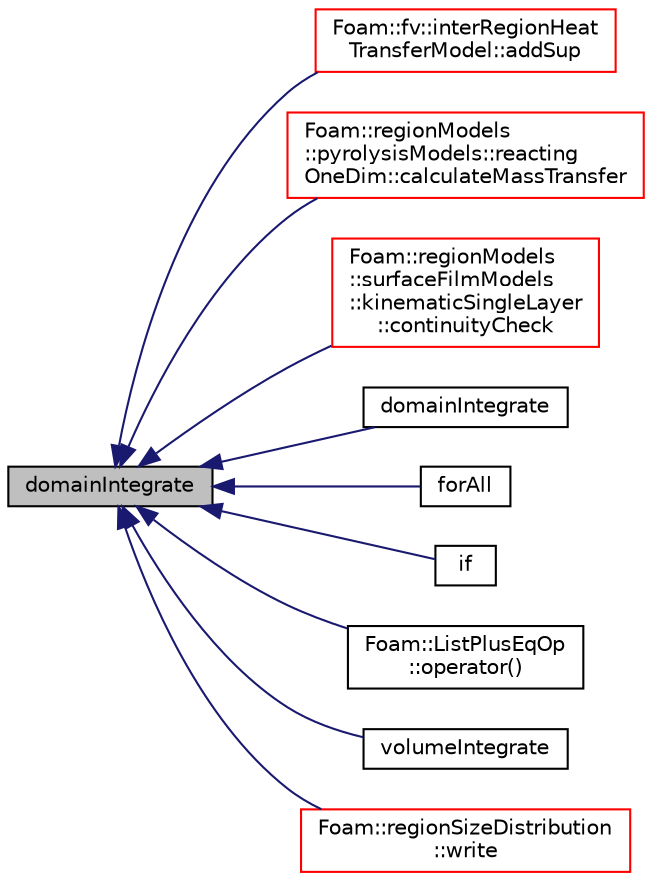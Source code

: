 digraph "domainIntegrate"
{
  bgcolor="transparent";
  edge [fontname="Helvetica",fontsize="10",labelfontname="Helvetica",labelfontsize="10"];
  node [fontname="Helvetica",fontsize="10",shape=record];
  rankdir="LR";
  Node1 [label="domainIntegrate",height=0.2,width=0.4,color="black", fillcolor="grey75", style="filled", fontcolor="black"];
  Node1 -> Node2 [dir="back",color="midnightblue",fontsize="10",style="solid",fontname="Helvetica"];
  Node2 [label="Foam::fv::interRegionHeat\lTransferModel::addSup",height=0.2,width=0.4,color="red",URL="$a01165.html#a9c3a3fc9e70c143a42b667f4c9485ec3",tooltip="Source term to energy equation. "];
  Node1 -> Node3 [dir="back",color="midnightblue",fontsize="10",style="solid",fontname="Helvetica"];
  Node3 [label="Foam::regionModels\l::pyrolysisModels::reacting\lOneDim::calculateMassTransfer",height=0.2,width=0.4,color="red",URL="$a02095.html#aebd682c7a3b4af9a49c23c154d966dde",tooltip="Mass check. "];
  Node1 -> Node4 [dir="back",color="midnightblue",fontsize="10",style="solid",fontname="Helvetica"];
  Node4 [label="Foam::regionModels\l::surfaceFilmModels\l::kinematicSingleLayer\l::continuityCheck",height=0.2,width=0.4,color="red",URL="$a01239.html#a14bd3e6eaad50b584cfdb55cb6ab073e",tooltip="Continuity check. "];
  Node1 -> Node5 [dir="back",color="midnightblue",fontsize="10",style="solid",fontname="Helvetica"];
  Node5 [label="domainIntegrate",height=0.2,width=0.4,color="black",URL="$a10792.html#a251688db7c2c730de4629a6d549a25d4"];
  Node1 -> Node6 [dir="back",color="midnightblue",fontsize="10",style="solid",fontname="Helvetica"];
  Node6 [label="forAll",height=0.2,width=0.4,color="black",URL="$a03208.html#a9355a38e2751fb0aed092ab612f7a29f"];
  Node1 -> Node7 [dir="back",color="midnightblue",fontsize="10",style="solid",fontname="Helvetica"];
  Node7 [label="if",height=0.2,width=0.4,color="black",URL="$a02946.html#a83c95858e499c38024ce09de13ca697a"];
  Node1 -> Node8 [dir="back",color="midnightblue",fontsize="10",style="solid",fontname="Helvetica"];
  Node8 [label="Foam::ListPlusEqOp\l::operator()",height=0.2,width=0.4,color="black",URL="$a01369.html#a93d7f04ce659bbb85c65f1b1adbd512b"];
  Node1 -> Node9 [dir="back",color="midnightblue",fontsize="10",style="solid",fontname="Helvetica"];
  Node9 [label="volumeIntegrate",height=0.2,width=0.4,color="black",URL="$a10792.html#a54c773d1729ce2d55f6582c95a010876"];
  Node1 -> Node10 [dir="back",color="midnightblue",fontsize="10",style="solid",fontname="Helvetica"];
  Node10 [label="Foam::regionSizeDistribution\l::write",height=0.2,width=0.4,color="red",URL="$a02148.html#aac759501cf6c7895a70eecbef0226ae1",tooltip="Calculate the regionSizeDistribution and write. "];
}
